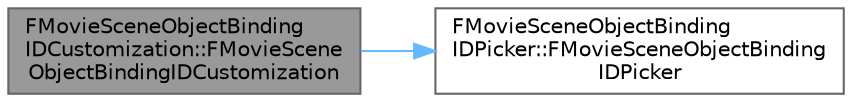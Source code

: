 digraph "FMovieSceneObjectBindingIDCustomization::FMovieSceneObjectBindingIDCustomization"
{
 // INTERACTIVE_SVG=YES
 // LATEX_PDF_SIZE
  bgcolor="transparent";
  edge [fontname=Helvetica,fontsize=10,labelfontname=Helvetica,labelfontsize=10];
  node [fontname=Helvetica,fontsize=10,shape=box,height=0.2,width=0.4];
  rankdir="LR";
  Node1 [id="Node000001",label="FMovieSceneObjectBinding\lIDCustomization::FMovieScene\lObjectBindingIDCustomization",height=0.2,width=0.4,color="gray40", fillcolor="grey60", style="filled", fontcolor="black",tooltip=" "];
  Node1 -> Node2 [id="edge1_Node000001_Node000002",color="steelblue1",style="solid",tooltip=" "];
  Node2 [id="Node000002",label="FMovieSceneObjectBinding\lIDPicker::FMovieSceneObjectBinding\lIDPicker",height=0.2,width=0.4,color="grey40", fillcolor="white", style="filled",URL="$da/d66/classFMovieSceneObjectBindingIDPicker.html#a55fca501878ee01252c28952053bc1c0",tooltip="Default constructor used in contexts external to the sequencer interface."];
}
